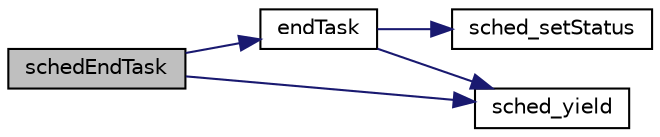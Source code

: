 digraph "schedEndTask"
{
 // LATEX_PDF_SIZE
  edge [fontname="Helvetica",fontsize="10",labelfontname="Helvetica",labelfontsize="10"];
  node [fontname="Helvetica",fontsize="10",shape=record];
  rankdir="LR";
  Node1 [label="schedEndTask",height=0.2,width=0.4,color="black", fillcolor="grey75", style="filled", fontcolor="black",tooltip=" "];
  Node1 -> Node2 [color="midnightblue",fontsize="10",style="solid",fontname="Helvetica"];
  Node2 [label="endTask",height=0.2,width=0.4,color="black", fillcolor="white", style="filled",URL="$endtask_8h.html#a152c1859ada097cc21071f471bfa2e67",tooltip=" "];
  Node2 -> Node3 [color="midnightblue",fontsize="10",style="solid",fontname="Helvetica"];
  Node3 [label="sched_setStatus",height=0.2,width=0.4,color="black", fillcolor="white", style="filled",URL="$armv6_2sched_8c.html#a2cbadd034400c65dbd11fd4892ddf26e",tooltip=" "];
  Node2 -> Node4 [color="midnightblue",fontsize="10",style="solid",fontname="Helvetica"];
  Node4 [label="sched_yield",height=0.2,width=0.4,color="black", fillcolor="white", style="filled",URL="$armv6_2sched_8c.html#a08933fe6d593a1c78b9080359f15a0b7",tooltip=" "];
  Node1 -> Node4 [color="midnightblue",fontsize="10",style="solid",fontname="Helvetica"];
}
